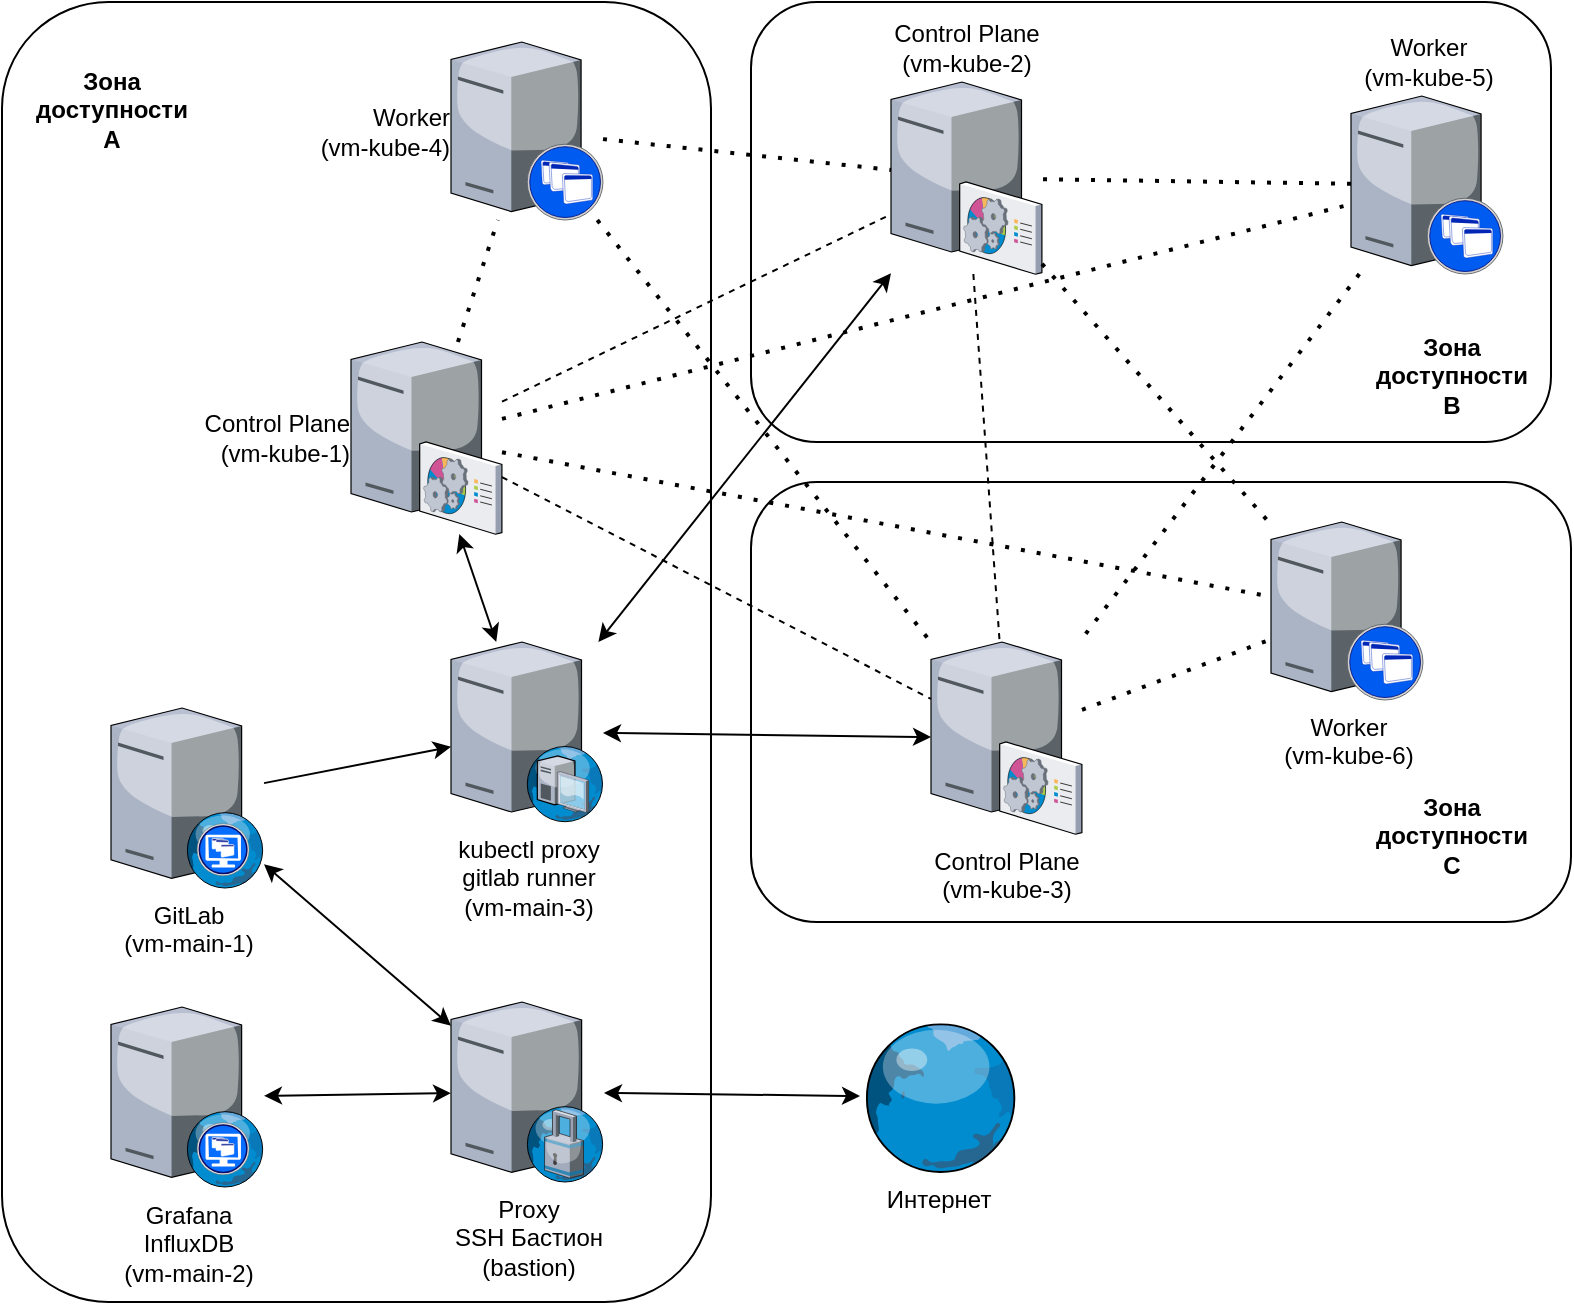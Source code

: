 <mxfile version="21.6.5" type="device">
  <diagram name="Страница 1" id="wzKG3Ap5GHBngDzpyD92">
    <mxGraphModel dx="1098" dy="828" grid="1" gridSize="10" guides="1" tooltips="1" connect="1" arrows="1" fold="1" page="1" pageScale="1" pageWidth="827" pageHeight="1169" math="0" shadow="0">
      <root>
        <mxCell id="0" />
        <mxCell id="1" parent="0" />
        <mxCell id="pc90bHrk7bZr-Mnp3X3H-20" value="" style="rounded=1;whiteSpace=wrap;html=1;" parent="1" vertex="1">
          <mxGeometry x="395.5" y="20" width="400" height="220" as="geometry" />
        </mxCell>
        <mxCell id="pc90bHrk7bZr-Mnp3X3H-19" value="" style="rounded=1;whiteSpace=wrap;html=1;" parent="1" vertex="1">
          <mxGeometry x="395.5" y="260" width="410" height="220" as="geometry" />
        </mxCell>
        <mxCell id="pc90bHrk7bZr-Mnp3X3H-18" value="" style="rounded=1;whiteSpace=wrap;html=1;labelPosition=center;verticalLabelPosition=middle;align=center;verticalAlign=middle;" parent="1" vertex="1">
          <mxGeometry x="21" y="20" width="354.5" height="650" as="geometry" />
        </mxCell>
        <mxCell id="pc90bHrk7bZr-Mnp3X3H-1" value="Proxy&lt;br&gt;SSH Бастион&lt;br&gt;(bastion)" style="verticalLabelPosition=bottom;sketch=0;aspect=fixed;html=1;verticalAlign=top;strokeColor=none;align=center;outlineConnect=0;shape=mxgraph.citrix.proxy_server;" parent="1" vertex="1">
          <mxGeometry x="245.5" y="520" width="76.5" height="90" as="geometry" />
        </mxCell>
        <mxCell id="pc90bHrk7bZr-Mnp3X3H-2" value="Интернет" style="verticalLabelPosition=bottom;sketch=0;aspect=fixed;html=1;verticalAlign=top;strokeColor=none;align=center;outlineConnect=0;shape=mxgraph.citrix.globe;" parent="1" vertex="1">
          <mxGeometry x="450" y="530" width="78.5" height="75" as="geometry" />
        </mxCell>
        <mxCell id="pc90bHrk7bZr-Mnp3X3H-9" value="Control Plane&lt;br&gt;(vm-kube-1)" style="verticalLabelPosition=middle;sketch=0;aspect=fixed;html=1;verticalAlign=middle;strokeColor=none;align=right;outlineConnect=0;shape=mxgraph.citrix.command_center;labelPosition=left;" parent="1" vertex="1">
          <mxGeometry x="195.5" y="190" width="75.5" height="96" as="geometry" />
        </mxCell>
        <mxCell id="pc90bHrk7bZr-Mnp3X3H-10" value="Control Plane&lt;br&gt;(vm-kube-3)" style="verticalLabelPosition=bottom;sketch=0;aspect=fixed;html=1;verticalAlign=top;strokeColor=none;align=center;outlineConnect=0;shape=mxgraph.citrix.command_center;" parent="1" vertex="1">
          <mxGeometry x="485.5" y="340" width="75.5" height="96" as="geometry" />
        </mxCell>
        <mxCell id="pc90bHrk7bZr-Mnp3X3H-11" value="Control Plane&lt;br&gt;(vm-kube-2)" style="verticalLabelPosition=top;sketch=0;aspect=fixed;html=1;verticalAlign=bottom;strokeColor=none;align=center;outlineConnect=0;shape=mxgraph.citrix.command_center;labelPosition=center;" parent="1" vertex="1">
          <mxGeometry x="465.5" y="60" width="75.5" height="96" as="geometry" />
        </mxCell>
        <mxCell id="pc90bHrk7bZr-Mnp3X3H-12" value="Worker&lt;br&gt;(vm-kube-4)" style="verticalLabelPosition=middle;sketch=0;aspect=fixed;html=1;verticalAlign=middle;strokeColor=none;align=right;outlineConnect=0;shape=mxgraph.citrix.xenapp_server;labelPosition=left;" parent="1" vertex="1">
          <mxGeometry x="245.5" y="40" width="76" height="89" as="geometry" />
        </mxCell>
        <mxCell id="pc90bHrk7bZr-Mnp3X3H-13" value="Worker&lt;br&gt;(vm-kube-6)" style="verticalLabelPosition=bottom;sketch=0;aspect=fixed;html=1;verticalAlign=top;strokeColor=none;align=center;outlineConnect=0;shape=mxgraph.citrix.xenapp_server;" parent="1" vertex="1">
          <mxGeometry x="655.5" y="280" width="76" height="89" as="geometry" />
        </mxCell>
        <mxCell id="pc90bHrk7bZr-Mnp3X3H-14" value="Worker&lt;br&gt;(vm-kube-5)" style="verticalLabelPosition=top;sketch=0;aspect=fixed;html=1;verticalAlign=bottom;strokeColor=none;align=center;outlineConnect=0;shape=mxgraph.citrix.xenapp_server;labelPosition=center;" parent="1" vertex="1">
          <mxGeometry x="695.5" y="67" width="76" height="89" as="geometry" />
        </mxCell>
        <mxCell id="pc90bHrk7bZr-Mnp3X3H-15" value="GitLab&lt;br&gt;(vm-main-1)" style="verticalLabelPosition=bottom;sketch=0;aspect=fixed;html=1;verticalAlign=top;strokeColor=none;align=center;outlineConnect=0;shape=mxgraph.citrix.desktop_web;" parent="1" vertex="1">
          <mxGeometry x="75.5" y="373" width="76.5" height="90" as="geometry" />
        </mxCell>
        <mxCell id="pc90bHrk7bZr-Mnp3X3H-16" value="Grafana&lt;br&gt;InfluxDB&lt;br&gt;(vm-main-2)" style="verticalLabelPosition=bottom;sketch=0;aspect=fixed;html=1;verticalAlign=top;strokeColor=none;align=center;outlineConnect=0;shape=mxgraph.citrix.desktop_web;" parent="1" vertex="1">
          <mxGeometry x="75.5" y="522.5" width="76.5" height="90" as="geometry" />
        </mxCell>
        <mxCell id="pc90bHrk7bZr-Mnp3X3H-17" value="kubectl proxy&lt;br&gt;gitlab runner&lt;br&gt;(vm-main-3)" style="verticalLabelPosition=bottom;sketch=0;aspect=fixed;html=1;verticalAlign=top;strokeColor=none;align=center;outlineConnect=0;shape=mxgraph.citrix.dhcp_server;" parent="1" vertex="1">
          <mxGeometry x="245.5" y="340" width="76" height="90" as="geometry" />
        </mxCell>
        <mxCell id="pc90bHrk7bZr-Mnp3X3H-23" value="" style="endArrow=classic;startArrow=classic;html=1;rounded=0;" parent="1" source="pc90bHrk7bZr-Mnp3X3H-1" target="pc90bHrk7bZr-Mnp3X3H-2" edge="1">
          <mxGeometry width="50" height="50" relative="1" as="geometry">
            <mxPoint x="395.5" y="450" as="sourcePoint" />
            <mxPoint x="445.5" y="400" as="targetPoint" />
          </mxGeometry>
        </mxCell>
        <mxCell id="pc90bHrk7bZr-Mnp3X3H-24" value="" style="endArrow=classic;startArrow=classic;html=1;rounded=0;" parent="1" source="pc90bHrk7bZr-Mnp3X3H-15" target="pc90bHrk7bZr-Mnp3X3H-1" edge="1">
          <mxGeometry width="50" height="50" relative="1" as="geometry">
            <mxPoint x="395.5" y="450" as="sourcePoint" />
            <mxPoint x="445.5" y="400" as="targetPoint" />
          </mxGeometry>
        </mxCell>
        <mxCell id="pc90bHrk7bZr-Mnp3X3H-25" value="" style="endArrow=classic;startArrow=classic;html=1;rounded=0;" parent="1" source="pc90bHrk7bZr-Mnp3X3H-1" target="pc90bHrk7bZr-Mnp3X3H-16" edge="1">
          <mxGeometry width="50" height="50" relative="1" as="geometry">
            <mxPoint x="395.5" y="450" as="sourcePoint" />
            <mxPoint x="445.5" y="400" as="targetPoint" />
          </mxGeometry>
        </mxCell>
        <mxCell id="pc90bHrk7bZr-Mnp3X3H-26" value="" style="endArrow=classic;startArrow=classic;html=1;rounded=0;" parent="1" source="pc90bHrk7bZr-Mnp3X3H-17" target="pc90bHrk7bZr-Mnp3X3H-9" edge="1">
          <mxGeometry width="50" height="50" relative="1" as="geometry">
            <mxPoint x="395.5" y="450" as="sourcePoint" />
            <mxPoint x="445.5" y="400" as="targetPoint" />
          </mxGeometry>
        </mxCell>
        <mxCell id="pc90bHrk7bZr-Mnp3X3H-27" value="" style="endArrow=classic;startArrow=classic;html=1;rounded=0;" parent="1" source="pc90bHrk7bZr-Mnp3X3H-17" target="pc90bHrk7bZr-Mnp3X3H-10" edge="1">
          <mxGeometry width="50" height="50" relative="1" as="geometry">
            <mxPoint x="395.5" y="450" as="sourcePoint" />
            <mxPoint x="445.5" y="400" as="targetPoint" />
          </mxGeometry>
        </mxCell>
        <mxCell id="pc90bHrk7bZr-Mnp3X3H-28" value="" style="endArrow=classic;startArrow=classic;html=1;rounded=0;" parent="1" source="pc90bHrk7bZr-Mnp3X3H-17" target="pc90bHrk7bZr-Mnp3X3H-11" edge="1">
          <mxGeometry width="50" height="50" relative="1" as="geometry">
            <mxPoint x="395.5" y="450" as="sourcePoint" />
            <mxPoint x="445.5" y="400" as="targetPoint" />
          </mxGeometry>
        </mxCell>
        <mxCell id="pc90bHrk7bZr-Mnp3X3H-41" value="" style="endArrow=classic;html=1;rounded=0;" parent="1" source="pc90bHrk7bZr-Mnp3X3H-15" target="pc90bHrk7bZr-Mnp3X3H-17" edge="1">
          <mxGeometry width="50" height="50" relative="1" as="geometry">
            <mxPoint x="395.5" y="450" as="sourcePoint" />
            <mxPoint x="445.5" y="400" as="targetPoint" />
          </mxGeometry>
        </mxCell>
        <mxCell id="pc90bHrk7bZr-Mnp3X3H-43" value="" style="endArrow=none;dashed=1;html=1;rounded=0;" parent="1" source="pc90bHrk7bZr-Mnp3X3H-11" target="pc90bHrk7bZr-Mnp3X3H-10" edge="1">
          <mxGeometry width="50" height="50" relative="1" as="geometry">
            <mxPoint x="395.5" y="470" as="sourcePoint" />
            <mxPoint x="445.5" y="420" as="targetPoint" />
          </mxGeometry>
        </mxCell>
        <mxCell id="pc90bHrk7bZr-Mnp3X3H-44" value="" style="endArrow=none;dashed=1;html=1;rounded=0;labelBackgroundColor=#6666FF;" parent="1" source="pc90bHrk7bZr-Mnp3X3H-9" target="pc90bHrk7bZr-Mnp3X3H-10" edge="1">
          <mxGeometry width="50" height="50" relative="1" as="geometry">
            <mxPoint x="395.5" y="450" as="sourcePoint" />
            <mxPoint x="445.5" y="400" as="targetPoint" />
          </mxGeometry>
        </mxCell>
        <mxCell id="pc90bHrk7bZr-Mnp3X3H-46" value="" style="endArrow=none;dashed=1;html=1;rounded=0;" parent="1" source="pc90bHrk7bZr-Mnp3X3H-9" target="pc90bHrk7bZr-Mnp3X3H-11" edge="1">
          <mxGeometry width="50" height="50" relative="1" as="geometry">
            <mxPoint x="395.5" y="450" as="sourcePoint" />
            <mxPoint x="445.5" y="400" as="targetPoint" />
          </mxGeometry>
        </mxCell>
        <mxCell id="pc90bHrk7bZr-Mnp3X3H-47" value="" style="endArrow=none;dashed=1;html=1;dashPattern=1 3;strokeWidth=2;rounded=0;" parent="1" source="pc90bHrk7bZr-Mnp3X3H-9" target="pc90bHrk7bZr-Mnp3X3H-12" edge="1">
          <mxGeometry width="50" height="50" relative="1" as="geometry">
            <mxPoint x="395.5" y="450" as="sourcePoint" />
            <mxPoint x="445.5" y="400" as="targetPoint" />
          </mxGeometry>
        </mxCell>
        <mxCell id="pc90bHrk7bZr-Mnp3X3H-48" value="" style="endArrow=none;dashed=1;html=1;dashPattern=1 3;strokeWidth=2;rounded=0;" parent="1" source="pc90bHrk7bZr-Mnp3X3H-9" target="pc90bHrk7bZr-Mnp3X3H-13" edge="1">
          <mxGeometry width="50" height="50" relative="1" as="geometry">
            <mxPoint x="395.5" y="450" as="sourcePoint" />
            <mxPoint x="445.5" y="400" as="targetPoint" />
          </mxGeometry>
        </mxCell>
        <mxCell id="pc90bHrk7bZr-Mnp3X3H-49" value="" style="endArrow=none;dashed=1;html=1;dashPattern=1 3;strokeWidth=2;rounded=0;" parent="1" source="pc90bHrk7bZr-Mnp3X3H-9" target="pc90bHrk7bZr-Mnp3X3H-14" edge="1">
          <mxGeometry width="50" height="50" relative="1" as="geometry">
            <mxPoint x="395.5" y="450" as="sourcePoint" />
            <mxPoint x="445.5" y="400" as="targetPoint" />
          </mxGeometry>
        </mxCell>
        <mxCell id="pc90bHrk7bZr-Mnp3X3H-50" value="" style="endArrow=none;dashed=1;html=1;dashPattern=1 3;strokeWidth=2;rounded=0;" parent="1" source="pc90bHrk7bZr-Mnp3X3H-10" target="pc90bHrk7bZr-Mnp3X3H-13" edge="1">
          <mxGeometry width="50" height="50" relative="1" as="geometry">
            <mxPoint x="395.5" y="470" as="sourcePoint" />
            <mxPoint x="445.5" y="420" as="targetPoint" />
          </mxGeometry>
        </mxCell>
        <mxCell id="pc90bHrk7bZr-Mnp3X3H-51" value="" style="endArrow=none;dashed=1;html=1;dashPattern=1 3;strokeWidth=2;rounded=0;labelBackgroundColor=#FFFFFF;" parent="1" source="pc90bHrk7bZr-Mnp3X3H-14" target="pc90bHrk7bZr-Mnp3X3H-10" edge="1">
          <mxGeometry width="50" height="50" relative="1" as="geometry">
            <mxPoint x="395.5" y="470" as="sourcePoint" />
            <mxPoint x="445.5" y="420" as="targetPoint" />
          </mxGeometry>
        </mxCell>
        <mxCell id="pc90bHrk7bZr-Mnp3X3H-52" value="" style="endArrow=none;dashed=1;html=1;dashPattern=1 3;strokeWidth=2;rounded=0;labelBackgroundColor=#FFFFFF;" parent="1" source="pc90bHrk7bZr-Mnp3X3H-12" target="pc90bHrk7bZr-Mnp3X3H-10" edge="1">
          <mxGeometry width="50" height="50" relative="1" as="geometry">
            <mxPoint x="395.5" y="450" as="sourcePoint" />
            <mxPoint x="445.5" y="400" as="targetPoint" />
          </mxGeometry>
        </mxCell>
        <mxCell id="pc90bHrk7bZr-Mnp3X3H-53" value="" style="endArrow=none;dashed=1;html=1;dashPattern=1 3;strokeWidth=2;rounded=0;" parent="1" source="pc90bHrk7bZr-Mnp3X3H-11" target="pc90bHrk7bZr-Mnp3X3H-13" edge="1">
          <mxGeometry width="50" height="50" relative="1" as="geometry">
            <mxPoint x="395.5" y="470" as="sourcePoint" />
            <mxPoint x="445.5" y="420" as="targetPoint" />
          </mxGeometry>
        </mxCell>
        <mxCell id="pc90bHrk7bZr-Mnp3X3H-54" value="" style="endArrow=none;dashed=1;html=1;dashPattern=1 3;strokeWidth=2;rounded=0;" parent="1" source="pc90bHrk7bZr-Mnp3X3H-14" target="pc90bHrk7bZr-Mnp3X3H-11" edge="1">
          <mxGeometry width="50" height="50" relative="1" as="geometry">
            <mxPoint x="395.5" y="470" as="sourcePoint" />
            <mxPoint x="445.5" y="420" as="targetPoint" />
          </mxGeometry>
        </mxCell>
        <mxCell id="pc90bHrk7bZr-Mnp3X3H-55" value="" style="endArrow=none;dashed=1;html=1;dashPattern=1 3;strokeWidth=2;rounded=0;" parent="1" source="pc90bHrk7bZr-Mnp3X3H-12" target="pc90bHrk7bZr-Mnp3X3H-11" edge="1">
          <mxGeometry width="50" height="50" relative="1" as="geometry">
            <mxPoint x="395.5" y="450" as="sourcePoint" />
            <mxPoint x="445.5" y="400" as="targetPoint" />
          </mxGeometry>
        </mxCell>
        <mxCell id="pc90bHrk7bZr-Mnp3X3H-56" value="&lt;b&gt;Зона доступности A&lt;/b&gt;" style="text;html=1;strokeColor=none;fillColor=none;align=center;verticalAlign=middle;whiteSpace=wrap;rounded=0;" parent="1" vertex="1">
          <mxGeometry x="35.5" y="47" width="80" height="53" as="geometry" />
        </mxCell>
        <mxCell id="pc90bHrk7bZr-Mnp3X3H-57" value="&lt;b&gt;Зона доступности B&lt;/b&gt;" style="text;html=1;strokeColor=none;fillColor=none;align=center;verticalAlign=middle;whiteSpace=wrap;rounded=0;" parent="1" vertex="1">
          <mxGeometry x="705.5" y="180" width="80" height="53" as="geometry" />
        </mxCell>
        <mxCell id="pc90bHrk7bZr-Mnp3X3H-58" value="&lt;b&gt;Зона доступности C&lt;/b&gt;" style="text;html=1;strokeColor=none;fillColor=none;align=center;verticalAlign=middle;whiteSpace=wrap;rounded=0;" parent="1" vertex="1">
          <mxGeometry x="705.5" y="410" width="80" height="53" as="geometry" />
        </mxCell>
      </root>
    </mxGraphModel>
  </diagram>
</mxfile>
